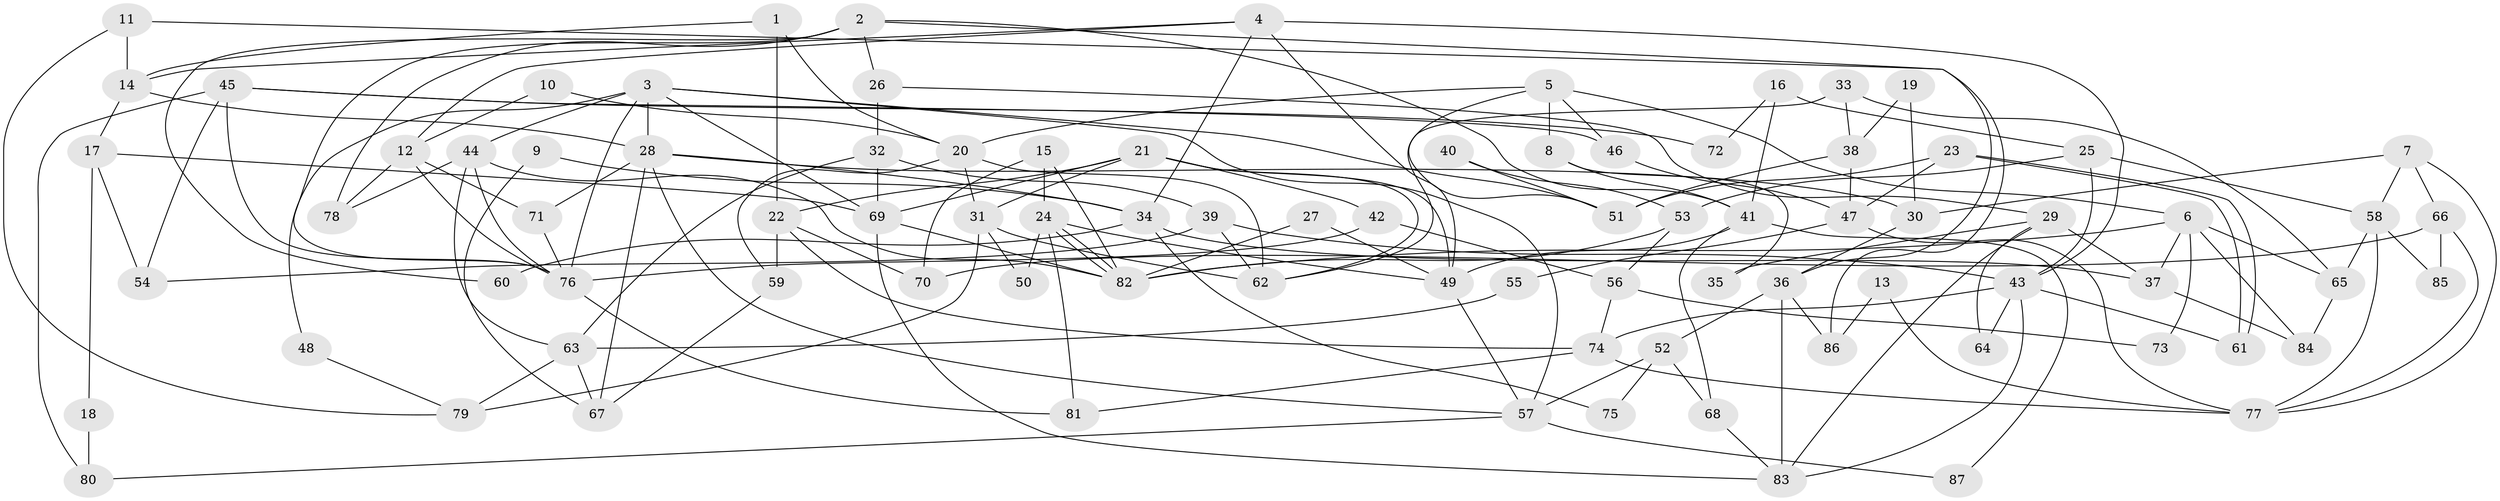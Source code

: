 // Generated by graph-tools (version 1.1) at 2025/36/03/09/25 02:36:21]
// undirected, 87 vertices, 174 edges
graph export_dot {
graph [start="1"]
  node [color=gray90,style=filled];
  1;
  2;
  3;
  4;
  5;
  6;
  7;
  8;
  9;
  10;
  11;
  12;
  13;
  14;
  15;
  16;
  17;
  18;
  19;
  20;
  21;
  22;
  23;
  24;
  25;
  26;
  27;
  28;
  29;
  30;
  31;
  32;
  33;
  34;
  35;
  36;
  37;
  38;
  39;
  40;
  41;
  42;
  43;
  44;
  45;
  46;
  47;
  48;
  49;
  50;
  51;
  52;
  53;
  54;
  55;
  56;
  57;
  58;
  59;
  60;
  61;
  62;
  63;
  64;
  65;
  66;
  67;
  68;
  69;
  70;
  71;
  72;
  73;
  74;
  75;
  76;
  77;
  78;
  79;
  80;
  81;
  82;
  83;
  84;
  85;
  86;
  87;
  1 -- 20;
  1 -- 22;
  1 -- 14;
  2 -- 36;
  2 -- 76;
  2 -- 26;
  2 -- 41;
  2 -- 60;
  2 -- 78;
  3 -- 69;
  3 -- 76;
  3 -- 28;
  3 -- 44;
  3 -- 48;
  3 -- 51;
  3 -- 57;
  4 -- 12;
  4 -- 49;
  4 -- 14;
  4 -- 34;
  4 -- 43;
  5 -- 51;
  5 -- 20;
  5 -- 6;
  5 -- 8;
  5 -- 46;
  6 -- 84;
  6 -- 37;
  6 -- 65;
  6 -- 73;
  6 -- 82;
  7 -- 58;
  7 -- 66;
  7 -- 30;
  7 -- 77;
  8 -- 41;
  8 -- 35;
  9 -- 67;
  9 -- 34;
  10 -- 20;
  10 -- 12;
  11 -- 79;
  11 -- 14;
  11 -- 86;
  12 -- 78;
  12 -- 76;
  12 -- 71;
  13 -- 86;
  13 -- 77;
  14 -- 17;
  14 -- 28;
  15 -- 24;
  15 -- 82;
  15 -- 70;
  16 -- 41;
  16 -- 25;
  16 -- 72;
  17 -- 69;
  17 -- 18;
  17 -- 54;
  18 -- 80;
  19 -- 38;
  19 -- 30;
  20 -- 31;
  20 -- 62;
  20 -- 59;
  21 -- 49;
  21 -- 69;
  21 -- 22;
  21 -- 31;
  21 -- 42;
  21 -- 62;
  22 -- 74;
  22 -- 59;
  22 -- 70;
  23 -- 61;
  23 -- 61;
  23 -- 47;
  23 -- 51;
  24 -- 82;
  24 -- 82;
  24 -- 49;
  24 -- 50;
  24 -- 81;
  25 -- 53;
  25 -- 43;
  25 -- 58;
  26 -- 32;
  26 -- 29;
  27 -- 49;
  27 -- 82;
  28 -- 30;
  28 -- 34;
  28 -- 57;
  28 -- 67;
  28 -- 71;
  29 -- 37;
  29 -- 35;
  29 -- 64;
  29 -- 83;
  30 -- 36;
  31 -- 62;
  31 -- 50;
  31 -- 79;
  32 -- 69;
  32 -- 63;
  32 -- 39;
  33 -- 65;
  33 -- 38;
  33 -- 62;
  34 -- 37;
  34 -- 60;
  34 -- 75;
  36 -- 83;
  36 -- 52;
  36 -- 86;
  37 -- 84;
  38 -- 51;
  38 -- 47;
  39 -- 62;
  39 -- 43;
  39 -- 54;
  40 -- 53;
  40 -- 51;
  41 -- 68;
  41 -- 49;
  41 -- 87;
  42 -- 76;
  42 -- 56;
  43 -- 61;
  43 -- 64;
  43 -- 74;
  43 -- 83;
  44 -- 82;
  44 -- 63;
  44 -- 76;
  44 -- 78;
  45 -- 76;
  45 -- 54;
  45 -- 46;
  45 -- 72;
  45 -- 80;
  46 -- 47;
  47 -- 77;
  47 -- 55;
  48 -- 79;
  49 -- 57;
  52 -- 57;
  52 -- 68;
  52 -- 75;
  53 -- 56;
  53 -- 82;
  55 -- 63;
  56 -- 74;
  56 -- 73;
  57 -- 80;
  57 -- 87;
  58 -- 77;
  58 -- 65;
  58 -- 85;
  59 -- 67;
  63 -- 67;
  63 -- 79;
  65 -- 84;
  66 -- 70;
  66 -- 77;
  66 -- 85;
  68 -- 83;
  69 -- 82;
  69 -- 83;
  71 -- 76;
  74 -- 81;
  74 -- 77;
  76 -- 81;
}
